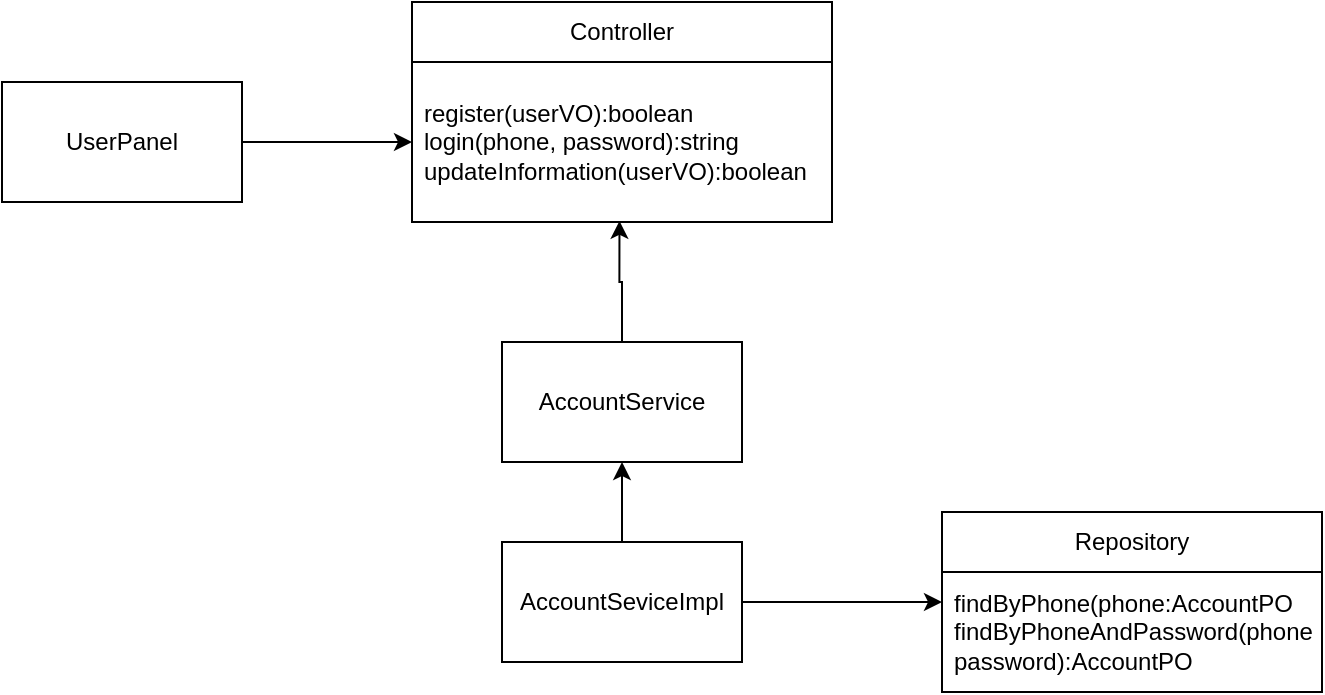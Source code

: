 <mxfile version="26.2.13">
  <diagram name="第 1 页" id="OHohuhBRAzQ2xDLQXseC">
    <mxGraphModel dx="836" dy="532" grid="1" gridSize="10" guides="1" tooltips="1" connect="1" arrows="1" fold="1" page="1" pageScale="1" pageWidth="827" pageHeight="1169" math="0" shadow="0">
      <root>
        <mxCell id="0" />
        <mxCell id="1" parent="0" />
        <mxCell id="sb_aH8woDtil5B9tz_Lu-20" style="edgeStyle=orthogonalEdgeStyle;rounded=0;orthogonalLoop=1;jettySize=auto;html=1;exitX=1;exitY=0.5;exitDx=0;exitDy=0;entryX=0;entryY=0.5;entryDx=0;entryDy=0;" parent="1" source="sb_aH8woDtil5B9tz_Lu-1" target="sb_aH8woDtil5B9tz_Lu-5" edge="1">
          <mxGeometry relative="1" as="geometry">
            <mxPoint x="300" y="75" as="targetPoint" />
          </mxGeometry>
        </mxCell>
        <mxCell id="sb_aH8woDtil5B9tz_Lu-1" value="UserPanel" style="rounded=0;whiteSpace=wrap;html=1;" parent="1" vertex="1">
          <mxGeometry x="60" y="90" width="120" height="60" as="geometry" />
        </mxCell>
        <mxCell id="sb_aH8woDtil5B9tz_Lu-2" value="Controller" style="swimlane;fontStyle=0;childLayout=stackLayout;horizontal=1;startSize=30;horizontalStack=0;resizeParent=1;resizeParentMax=0;resizeLast=0;collapsible=1;marginBottom=0;whiteSpace=wrap;html=1;" parent="1" vertex="1">
          <mxGeometry x="265" y="50" width="210" height="110" as="geometry" />
        </mxCell>
        <mxCell id="sb_aH8woDtil5B9tz_Lu-5" value="register(userVO):boolean&lt;div&gt;login(phone, password):string&lt;/div&gt;&lt;div&gt;updateInformation(userVO):boolean&lt;/div&gt;" style="text;strokeColor=none;fillColor=none;align=left;verticalAlign=middle;spacingLeft=4;spacingRight=4;overflow=hidden;points=[[0,0.5],[1,0.5]];portConstraint=eastwest;rotatable=0;whiteSpace=wrap;html=1;" parent="sb_aH8woDtil5B9tz_Lu-2" vertex="1">
          <mxGeometry y="30" width="210" height="80" as="geometry" />
        </mxCell>
        <mxCell id="sb_aH8woDtil5B9tz_Lu-18" style="edgeStyle=orthogonalEdgeStyle;rounded=0;orthogonalLoop=1;jettySize=auto;html=1;exitX=0.5;exitY=0;exitDx=0;exitDy=0;entryX=0.5;entryY=1;entryDx=0;entryDy=0;" parent="1" source="sb_aH8woDtil5B9tz_Lu-7" target="sb_aH8woDtil5B9tz_Lu-8" edge="1">
          <mxGeometry relative="1" as="geometry" />
        </mxCell>
        <mxCell id="sb_aH8woDtil5B9tz_Lu-19" style="edgeStyle=orthogonalEdgeStyle;rounded=0;orthogonalLoop=1;jettySize=auto;html=1;exitX=1;exitY=0.5;exitDx=0;exitDy=0;entryX=0;entryY=0.5;entryDx=0;entryDy=0;" parent="1" source="sb_aH8woDtil5B9tz_Lu-7" target="sb_aH8woDtil5B9tz_Lu-10" edge="1">
          <mxGeometry relative="1" as="geometry" />
        </mxCell>
        <mxCell id="sb_aH8woDtil5B9tz_Lu-7" value="AccountSeviceImpl" style="rounded=0;whiteSpace=wrap;html=1;" parent="1" vertex="1">
          <mxGeometry x="310" y="320" width="120" height="60" as="geometry" />
        </mxCell>
        <mxCell id="sb_aH8woDtil5B9tz_Lu-8" value="AccountService" style="rounded=0;whiteSpace=wrap;html=1;" parent="1" vertex="1">
          <mxGeometry x="310" y="220" width="120" height="60" as="geometry" />
        </mxCell>
        <mxCell id="sb_aH8woDtil5B9tz_Lu-10" value="Repository" style="swimlane;fontStyle=0;childLayout=stackLayout;horizontal=1;startSize=30;horizontalStack=0;resizeParent=1;resizeParentMax=0;resizeLast=0;collapsible=1;marginBottom=0;whiteSpace=wrap;html=1;" parent="1" vertex="1">
          <mxGeometry x="530" y="305" width="190" height="90" as="geometry" />
        </mxCell>
        <mxCell id="sb_aH8woDtil5B9tz_Lu-11" value="findByPhone(phone:AccountPO&lt;div&gt;findByPhoneAndPassword(phone,&lt;/div&gt;&lt;div&gt;password):AccountPO&lt;/div&gt;" style="text;strokeColor=none;fillColor=none;align=left;verticalAlign=middle;spacingLeft=4;spacingRight=4;overflow=hidden;points=[[0,0.5],[1,0.5]];portConstraint=eastwest;rotatable=0;whiteSpace=wrap;html=1;" parent="sb_aH8woDtil5B9tz_Lu-10" vertex="1">
          <mxGeometry y="30" width="190" height="60" as="geometry" />
        </mxCell>
        <mxCell id="sb_aH8woDtil5B9tz_Lu-17" style="edgeStyle=orthogonalEdgeStyle;rounded=0;orthogonalLoop=1;jettySize=auto;html=1;exitX=0.5;exitY=0;exitDx=0;exitDy=0;entryX=0.494;entryY=0.993;entryDx=0;entryDy=0;entryPerimeter=0;" parent="1" source="sb_aH8woDtil5B9tz_Lu-8" target="sb_aH8woDtil5B9tz_Lu-5" edge="1">
          <mxGeometry relative="1" as="geometry" />
        </mxCell>
      </root>
    </mxGraphModel>
  </diagram>
</mxfile>
